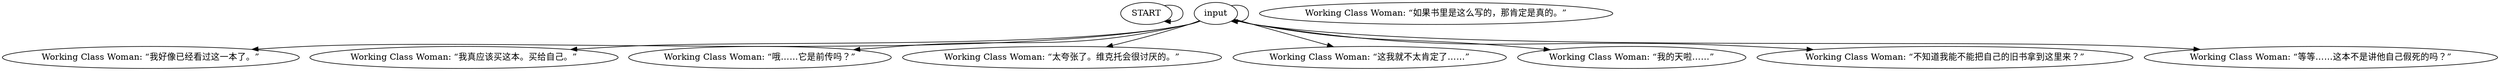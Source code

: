 # PLAZA / WORKING CLASS WOMAN barks
# What it says on the box.
# ==================================================
digraph G {
	  0 [label="START"];
	  1 [label="input"];
	  2 [label="Working Class Woman: “我好像已经看过这一本了。”"];
	  3 [label="Working Class Woman: “我真应该买这本。买给自己。”"];
	  4 [label="Working Class Woman: “哦……它是前传吗？”"];
	  5 [label="Working Class Woman: “太夸张了。维克托会很讨厌的。”"];
	  6 [label="Working Class Woman: “这我就不太肯定了……”"];
	  7 [label="Working Class Woman: “我的天啦……”"];
	  8 [label="Working Class Woman: “如果书里是这么写的，那肯定是真的。”"];
	  9 [label="Working Class Woman: “不知道我能不能把自己的旧书拿到这里来？”"];
	  10 [label="Working Class Woman: “等等……这本不是讲他自己假死的吗？”"];
	  0 -> 0
	  1 -> 1
	  1 -> 2
	  1 -> 3
	  1 -> 4
	  1 -> 5
	  1 -> 6
	  1 -> 7
	  1 -> 9
	  1 -> 10
}

